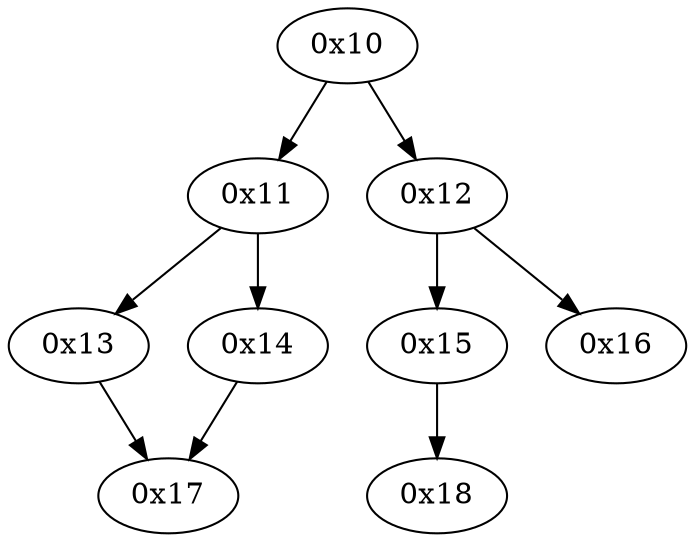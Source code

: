 digraph myGraph
{
    "0x10" -> "0x11";
    "0x10" -> "0x12";
    "0x11" -> "0x13";
    "0x11" -> "0x14";
    "0x12" -> "0x15";
    "0x12" -> "0x16";
    "0x13" -> "0x17";
    "0x14" -> "0x17";
    "0x15" -> "0x18";
}